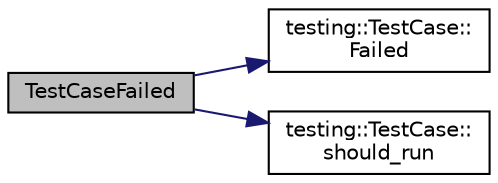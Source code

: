 digraph "TestCaseFailed"
{
 // INTERACTIVE_SVG=YES
 // LATEX_PDF_SIZE
  bgcolor="transparent";
  edge [fontname="Helvetica",fontsize="10",labelfontname="Helvetica",labelfontsize="10"];
  node [fontname="Helvetica",fontsize="10",shape=record];
  rankdir="LR";
  Node1 [label="TestCaseFailed",height=0.2,width=0.4,color="black", fillcolor="grey75", style="filled", fontcolor="black",tooltip=" "];
  Node1 -> Node2 [color="midnightblue",fontsize="10",style="solid",fontname="Helvetica"];
  Node2 [label="testing::TestCase::\lFailed",height=0.2,width=0.4,color="black",URL="$d0/d9a/classtesting_1_1TestCase_a365c0e4f912940e9cf7d844d06986445.html#a365c0e4f912940e9cf7d844d06986445",tooltip=" "];
  Node1 -> Node3 [color="midnightblue",fontsize="10",style="solid",fontname="Helvetica"];
  Node3 [label="testing::TestCase::\lshould_run",height=0.2,width=0.4,color="black",URL="$d0/d9a/classtesting_1_1TestCase_a80b7dba9dc7b6b640c8ba46897c8e181.html#a80b7dba9dc7b6b640c8ba46897c8e181",tooltip=" "];
}
